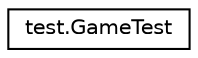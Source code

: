 digraph "Graphical Class Hierarchy"
{
 // INTERACTIVE_SVG=YES
 // LATEX_PDF_SIZE
  edge [fontname="Helvetica",fontsize="10",labelfontname="Helvetica",labelfontsize="10"];
  node [fontname="Helvetica",fontsize="10",shape=record];
  rankdir="LR";
  Node0 [label="test.GameTest",height=0.2,width=0.4,color="black", fillcolor="white", style="filled",URL="$classtest_1_1GameTest.html",tooltip=" "];
}
